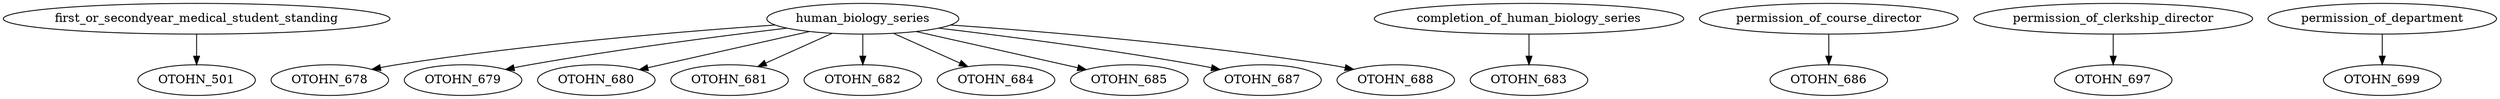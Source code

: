 digraph G {
    edge [color=black];
    first_or_secondyear_medical_student_standing -> OTOHN_501;
    edge [color=black];
    human_biology_series -> OTOHN_678;
    edge [color=black];
    human_biology_series -> OTOHN_679;
    edge [color=black];
    human_biology_series -> OTOHN_680;
    edge [color=black];
    human_biology_series -> OTOHN_681;
    edge [color=black];
    human_biology_series -> OTOHN_682;
    edge [color=black];
    completion_of_human_biology_series -> OTOHN_683;
    edge [color=black];
    human_biology_series -> OTOHN_684;
    edge [color=black];
    human_biology_series -> OTOHN_685;
    edge [color=black];
    permission_of_course_director -> OTOHN_686;
    edge [color=black];
    human_biology_series -> OTOHN_687;
    edge [color=black];
    human_biology_series -> OTOHN_688;
    edge [color=black];
    permission_of_clerkship_director -> OTOHN_697;
    edge [color=black];
    permission_of_department -> OTOHN_699;
}
